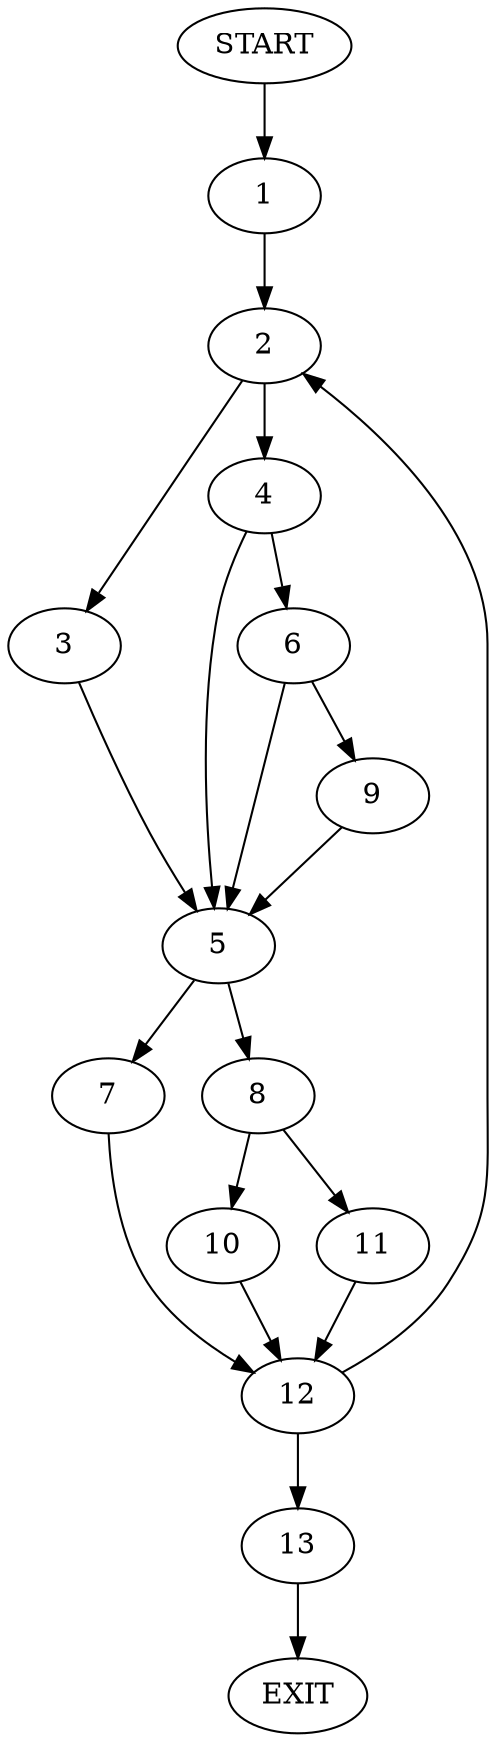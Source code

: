 digraph {
0 [label="START"]
14 [label="EXIT"]
0 -> 1
1 -> 2
2 -> 3
2 -> 4
3 -> 5
4 -> 5
4 -> 6
5 -> 7
5 -> 8
6 -> 9
6 -> 5
9 -> 5
8 -> 10
8 -> 11
7 -> 12
12 -> 2
12 -> 13
11 -> 12
10 -> 12
13 -> 14
}
